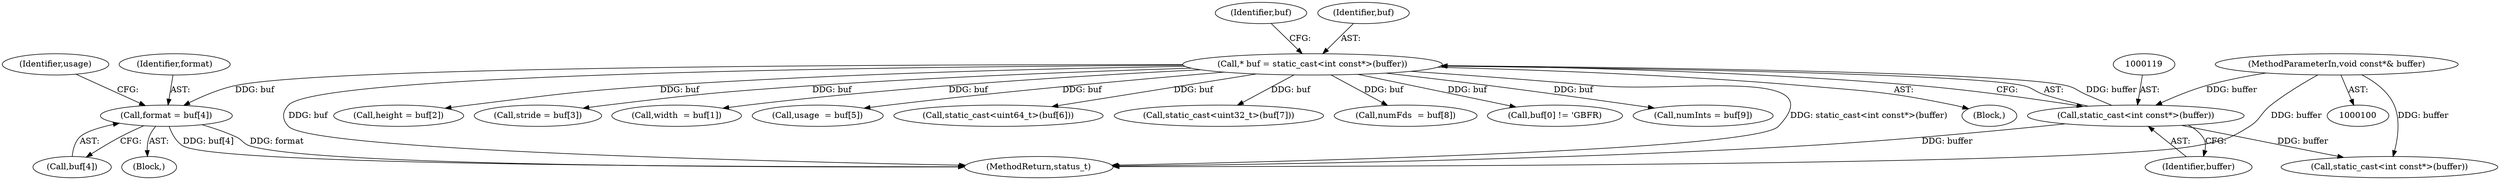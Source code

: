 digraph "0_Android_38803268570f90e97452cd9a30ac831661829091@array" {
"1000228" [label="(Call,format = buf[4])"];
"1000116" [label="(Call,* buf = static_cast<int const*>(buffer))"];
"1000118" [label="(Call,static_cast<int const*>(buffer))"];
"1000101" [label="(MethodParameterIn,void const*& buffer)"];
"1000116" [label="(Call,* buf = static_cast<int const*>(buffer))"];
"1000230" [label="(Call,buf[4])"];
"1000105" [label="(Block,)"];
"1000124" [label="(Identifier,buf)"];
"1000118" [label="(Call,static_cast<int const*>(buffer))"];
"1000228" [label="(Call,format = buf[4])"];
"1000218" [label="(Call,height = buf[2])"];
"1000223" [label="(Call,stride = buf[3])"];
"1000213" [label="(Call,width  = buf[1])"];
"1000233" [label="(Call,usage  = buf[5])"];
"1000311" [label="(Call,static_cast<uint64_t>(buf[6]))"];
"1000319" [label="(Call,static_cast<uint32_t>(buf[7]))"];
"1000130" [label="(Call,numFds  = buf[8])"];
"1000380" [label="(MethodReturn,status_t)"];
"1000229" [label="(Identifier,format)"];
"1000101" [label="(MethodParameterIn,void const*& buffer)"];
"1000117" [label="(Identifier,buf)"];
"1000122" [label="(Call,buf[0] != 'GBFR)"];
"1000365" [label="(Call,static_cast<int const*>(buffer))"];
"1000212" [label="(Block,)"];
"1000234" [label="(Identifier,usage)"];
"1000136" [label="(Call,numInts = buf[9])"];
"1000120" [label="(Identifier,buffer)"];
"1000228" -> "1000212"  [label="AST: "];
"1000228" -> "1000230"  [label="CFG: "];
"1000229" -> "1000228"  [label="AST: "];
"1000230" -> "1000228"  [label="AST: "];
"1000234" -> "1000228"  [label="CFG: "];
"1000228" -> "1000380"  [label="DDG: format"];
"1000228" -> "1000380"  [label="DDG: buf[4]"];
"1000116" -> "1000228"  [label="DDG: buf"];
"1000116" -> "1000105"  [label="AST: "];
"1000116" -> "1000118"  [label="CFG: "];
"1000117" -> "1000116"  [label="AST: "];
"1000118" -> "1000116"  [label="AST: "];
"1000124" -> "1000116"  [label="CFG: "];
"1000116" -> "1000380"  [label="DDG: buf"];
"1000116" -> "1000380"  [label="DDG: static_cast<int const*>(buffer)"];
"1000118" -> "1000116"  [label="DDG: buffer"];
"1000116" -> "1000122"  [label="DDG: buf"];
"1000116" -> "1000130"  [label="DDG: buf"];
"1000116" -> "1000136"  [label="DDG: buf"];
"1000116" -> "1000213"  [label="DDG: buf"];
"1000116" -> "1000218"  [label="DDG: buf"];
"1000116" -> "1000223"  [label="DDG: buf"];
"1000116" -> "1000233"  [label="DDG: buf"];
"1000116" -> "1000311"  [label="DDG: buf"];
"1000116" -> "1000319"  [label="DDG: buf"];
"1000118" -> "1000120"  [label="CFG: "];
"1000119" -> "1000118"  [label="AST: "];
"1000120" -> "1000118"  [label="AST: "];
"1000118" -> "1000380"  [label="DDG: buffer"];
"1000101" -> "1000118"  [label="DDG: buffer"];
"1000118" -> "1000365"  [label="DDG: buffer"];
"1000101" -> "1000100"  [label="AST: "];
"1000101" -> "1000380"  [label="DDG: buffer"];
"1000101" -> "1000365"  [label="DDG: buffer"];
}
